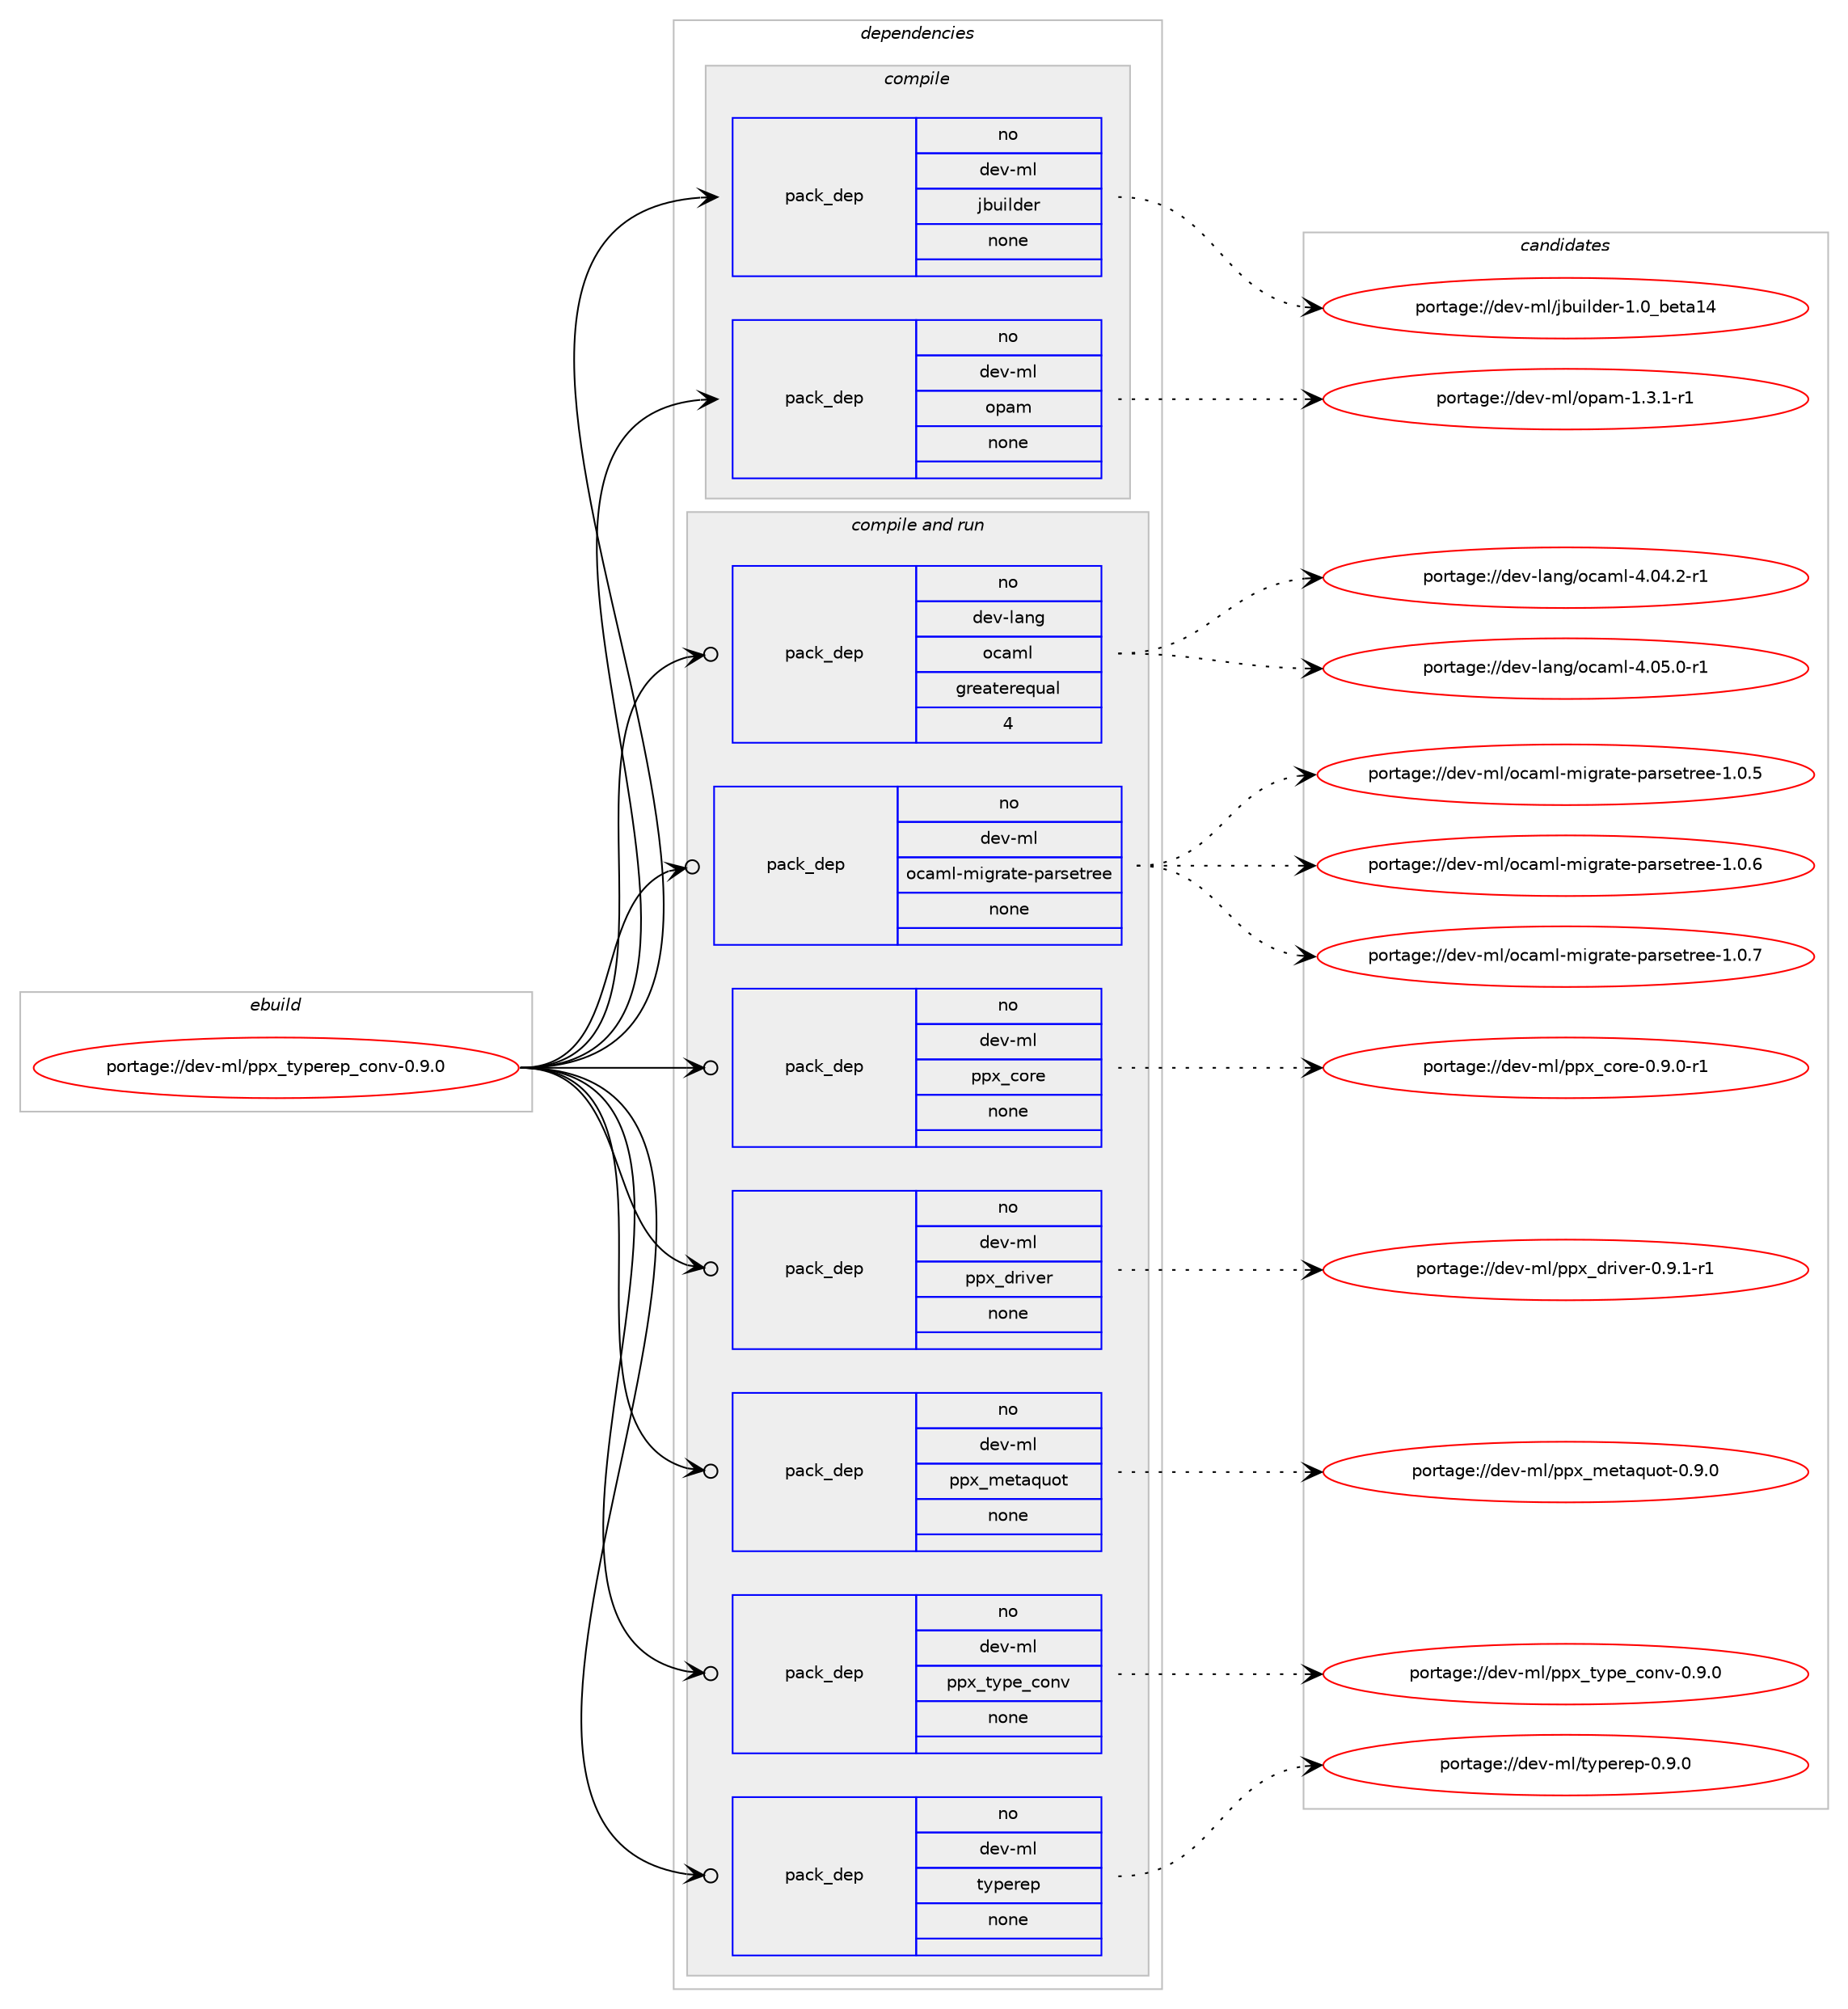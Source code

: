 digraph prolog {

# *************
# Graph options
# *************

newrank=true;
concentrate=true;
compound=true;
graph [rankdir=LR,fontname=Helvetica,fontsize=10,ranksep=1.5];#, ranksep=2.5, nodesep=0.2];
edge  [arrowhead=vee];
node  [fontname=Helvetica,fontsize=10];

# **********
# The ebuild
# **********

subgraph cluster_leftcol {
color=gray;
rank=same;
label=<<i>ebuild</i>>;
id [label="portage://dev-ml/ppx_typerep_conv-0.9.0", color=red, width=4, href="../dev-ml/ppx_typerep_conv-0.9.0.svg"];
}

# ****************
# The dependencies
# ****************

subgraph cluster_midcol {
color=gray;
label=<<i>dependencies</i>>;
subgraph cluster_compile {
fillcolor="#eeeeee";
style=filled;
label=<<i>compile</i>>;
subgraph pack82280 {
dependency107943 [label=<<TABLE BORDER="0" CELLBORDER="1" CELLSPACING="0" CELLPADDING="4" WIDTH="220"><TR><TD ROWSPAN="6" CELLPADDING="30">pack_dep</TD></TR><TR><TD WIDTH="110">no</TD></TR><TR><TD>dev-ml</TD></TR><TR><TD>jbuilder</TD></TR><TR><TD>none</TD></TR><TR><TD></TD></TR></TABLE>>, shape=none, color=blue];
}
id:e -> dependency107943:w [weight=20,style="solid",arrowhead="vee"];
subgraph pack82281 {
dependency107944 [label=<<TABLE BORDER="0" CELLBORDER="1" CELLSPACING="0" CELLPADDING="4" WIDTH="220"><TR><TD ROWSPAN="6" CELLPADDING="30">pack_dep</TD></TR><TR><TD WIDTH="110">no</TD></TR><TR><TD>dev-ml</TD></TR><TR><TD>opam</TD></TR><TR><TD>none</TD></TR><TR><TD></TD></TR></TABLE>>, shape=none, color=blue];
}
id:e -> dependency107944:w [weight=20,style="solid",arrowhead="vee"];
}
subgraph cluster_compileandrun {
fillcolor="#eeeeee";
style=filled;
label=<<i>compile and run</i>>;
subgraph pack82282 {
dependency107945 [label=<<TABLE BORDER="0" CELLBORDER="1" CELLSPACING="0" CELLPADDING="4" WIDTH="220"><TR><TD ROWSPAN="6" CELLPADDING="30">pack_dep</TD></TR><TR><TD WIDTH="110">no</TD></TR><TR><TD>dev-lang</TD></TR><TR><TD>ocaml</TD></TR><TR><TD>greaterequal</TD></TR><TR><TD>4</TD></TR></TABLE>>, shape=none, color=blue];
}
id:e -> dependency107945:w [weight=20,style="solid",arrowhead="odotvee"];
subgraph pack82283 {
dependency107946 [label=<<TABLE BORDER="0" CELLBORDER="1" CELLSPACING="0" CELLPADDING="4" WIDTH="220"><TR><TD ROWSPAN="6" CELLPADDING="30">pack_dep</TD></TR><TR><TD WIDTH="110">no</TD></TR><TR><TD>dev-ml</TD></TR><TR><TD>ocaml-migrate-parsetree</TD></TR><TR><TD>none</TD></TR><TR><TD></TD></TR></TABLE>>, shape=none, color=blue];
}
id:e -> dependency107946:w [weight=20,style="solid",arrowhead="odotvee"];
subgraph pack82284 {
dependency107947 [label=<<TABLE BORDER="0" CELLBORDER="1" CELLSPACING="0" CELLPADDING="4" WIDTH="220"><TR><TD ROWSPAN="6" CELLPADDING="30">pack_dep</TD></TR><TR><TD WIDTH="110">no</TD></TR><TR><TD>dev-ml</TD></TR><TR><TD>ppx_core</TD></TR><TR><TD>none</TD></TR><TR><TD></TD></TR></TABLE>>, shape=none, color=blue];
}
id:e -> dependency107947:w [weight=20,style="solid",arrowhead="odotvee"];
subgraph pack82285 {
dependency107948 [label=<<TABLE BORDER="0" CELLBORDER="1" CELLSPACING="0" CELLPADDING="4" WIDTH="220"><TR><TD ROWSPAN="6" CELLPADDING="30">pack_dep</TD></TR><TR><TD WIDTH="110">no</TD></TR><TR><TD>dev-ml</TD></TR><TR><TD>ppx_driver</TD></TR><TR><TD>none</TD></TR><TR><TD></TD></TR></TABLE>>, shape=none, color=blue];
}
id:e -> dependency107948:w [weight=20,style="solid",arrowhead="odotvee"];
subgraph pack82286 {
dependency107949 [label=<<TABLE BORDER="0" CELLBORDER="1" CELLSPACING="0" CELLPADDING="4" WIDTH="220"><TR><TD ROWSPAN="6" CELLPADDING="30">pack_dep</TD></TR><TR><TD WIDTH="110">no</TD></TR><TR><TD>dev-ml</TD></TR><TR><TD>ppx_metaquot</TD></TR><TR><TD>none</TD></TR><TR><TD></TD></TR></TABLE>>, shape=none, color=blue];
}
id:e -> dependency107949:w [weight=20,style="solid",arrowhead="odotvee"];
subgraph pack82287 {
dependency107950 [label=<<TABLE BORDER="0" CELLBORDER="1" CELLSPACING="0" CELLPADDING="4" WIDTH="220"><TR><TD ROWSPAN="6" CELLPADDING="30">pack_dep</TD></TR><TR><TD WIDTH="110">no</TD></TR><TR><TD>dev-ml</TD></TR><TR><TD>ppx_type_conv</TD></TR><TR><TD>none</TD></TR><TR><TD></TD></TR></TABLE>>, shape=none, color=blue];
}
id:e -> dependency107950:w [weight=20,style="solid",arrowhead="odotvee"];
subgraph pack82288 {
dependency107951 [label=<<TABLE BORDER="0" CELLBORDER="1" CELLSPACING="0" CELLPADDING="4" WIDTH="220"><TR><TD ROWSPAN="6" CELLPADDING="30">pack_dep</TD></TR><TR><TD WIDTH="110">no</TD></TR><TR><TD>dev-ml</TD></TR><TR><TD>typerep</TD></TR><TR><TD>none</TD></TR><TR><TD></TD></TR></TABLE>>, shape=none, color=blue];
}
id:e -> dependency107951:w [weight=20,style="solid",arrowhead="odotvee"];
}
subgraph cluster_run {
fillcolor="#eeeeee";
style=filled;
label=<<i>run</i>>;
}
}

# **************
# The candidates
# **************

subgraph cluster_choices {
rank=same;
color=gray;
label=<<i>candidates</i>>;

subgraph choice82280 {
color=black;
nodesep=1;
choiceportage100101118451091084710698117105108100101114454946489598101116974952 [label="portage://dev-ml/jbuilder-1.0_beta14", color=red, width=4,href="../dev-ml/jbuilder-1.0_beta14.svg"];
dependency107943:e -> choiceportage100101118451091084710698117105108100101114454946489598101116974952:w [style=dotted,weight="100"];
}
subgraph choice82281 {
color=black;
nodesep=1;
choiceportage1001011184510910847111112971094549465146494511449 [label="portage://dev-ml/opam-1.3.1-r1", color=red, width=4,href="../dev-ml/opam-1.3.1-r1.svg"];
dependency107944:e -> choiceportage1001011184510910847111112971094549465146494511449:w [style=dotted,weight="100"];
}
subgraph choice82282 {
color=black;
nodesep=1;
choiceportage1001011184510897110103471119997109108455246485246504511449 [label="portage://dev-lang/ocaml-4.04.2-r1", color=red, width=4,href="../dev-lang/ocaml-4.04.2-r1.svg"];
choiceportage1001011184510897110103471119997109108455246485346484511449 [label="portage://dev-lang/ocaml-4.05.0-r1", color=red, width=4,href="../dev-lang/ocaml-4.05.0-r1.svg"];
dependency107945:e -> choiceportage1001011184510897110103471119997109108455246485246504511449:w [style=dotted,weight="100"];
dependency107945:e -> choiceportage1001011184510897110103471119997109108455246485346484511449:w [style=dotted,weight="100"];
}
subgraph choice82283 {
color=black;
nodesep=1;
choiceportage1001011184510910847111999710910845109105103114971161014511297114115101116114101101454946484653 [label="portage://dev-ml/ocaml-migrate-parsetree-1.0.5", color=red, width=4,href="../dev-ml/ocaml-migrate-parsetree-1.0.5.svg"];
choiceportage1001011184510910847111999710910845109105103114971161014511297114115101116114101101454946484654 [label="portage://dev-ml/ocaml-migrate-parsetree-1.0.6", color=red, width=4,href="../dev-ml/ocaml-migrate-parsetree-1.0.6.svg"];
choiceportage1001011184510910847111999710910845109105103114971161014511297114115101116114101101454946484655 [label="portage://dev-ml/ocaml-migrate-parsetree-1.0.7", color=red, width=4,href="../dev-ml/ocaml-migrate-parsetree-1.0.7.svg"];
dependency107946:e -> choiceportage1001011184510910847111999710910845109105103114971161014511297114115101116114101101454946484653:w [style=dotted,weight="100"];
dependency107946:e -> choiceportage1001011184510910847111999710910845109105103114971161014511297114115101116114101101454946484654:w [style=dotted,weight="100"];
dependency107946:e -> choiceportage1001011184510910847111999710910845109105103114971161014511297114115101116114101101454946484655:w [style=dotted,weight="100"];
}
subgraph choice82284 {
color=black;
nodesep=1;
choiceportage100101118451091084711211212095991111141014548465746484511449 [label="portage://dev-ml/ppx_core-0.9.0-r1", color=red, width=4,href="../dev-ml/ppx_core-0.9.0-r1.svg"];
dependency107947:e -> choiceportage100101118451091084711211212095991111141014548465746484511449:w [style=dotted,weight="100"];
}
subgraph choice82285 {
color=black;
nodesep=1;
choiceportage1001011184510910847112112120951001141051181011144548465746494511449 [label="portage://dev-ml/ppx_driver-0.9.1-r1", color=red, width=4,href="../dev-ml/ppx_driver-0.9.1-r1.svg"];
dependency107948:e -> choiceportage1001011184510910847112112120951001141051181011144548465746494511449:w [style=dotted,weight="100"];
}
subgraph choice82286 {
color=black;
nodesep=1;
choiceportage10010111845109108471121121209510910111697113117111116454846574648 [label="portage://dev-ml/ppx_metaquot-0.9.0", color=red, width=4,href="../dev-ml/ppx_metaquot-0.9.0.svg"];
dependency107949:e -> choiceportage10010111845109108471121121209510910111697113117111116454846574648:w [style=dotted,weight="100"];
}
subgraph choice82287 {
color=black;
nodesep=1;
choiceportage1001011184510910847112112120951161211121019599111110118454846574648 [label="portage://dev-ml/ppx_type_conv-0.9.0", color=red, width=4,href="../dev-ml/ppx_type_conv-0.9.0.svg"];
dependency107950:e -> choiceportage1001011184510910847112112120951161211121019599111110118454846574648:w [style=dotted,weight="100"];
}
subgraph choice82288 {
color=black;
nodesep=1;
choiceportage1001011184510910847116121112101114101112454846574648 [label="portage://dev-ml/typerep-0.9.0", color=red, width=4,href="../dev-ml/typerep-0.9.0.svg"];
dependency107951:e -> choiceportage1001011184510910847116121112101114101112454846574648:w [style=dotted,weight="100"];
}
}

}
